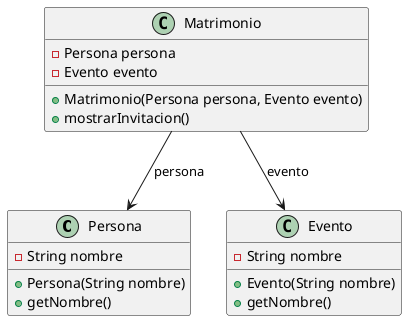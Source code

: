 @startuml
class Persona {
  -String nombre
  +Persona(String nombre)
  +getNombre()
}

class Evento {
  -String nombre
  +Evento(String nombre)
  +getNombre()
}

class Matrimonio {
  -Persona persona
  -Evento evento
  +Matrimonio(Persona persona, Evento evento)
  +mostrarInvitacion()
}

Matrimonio --> Persona : "persona"
Matrimonio --> Evento : "evento"

@enduml

